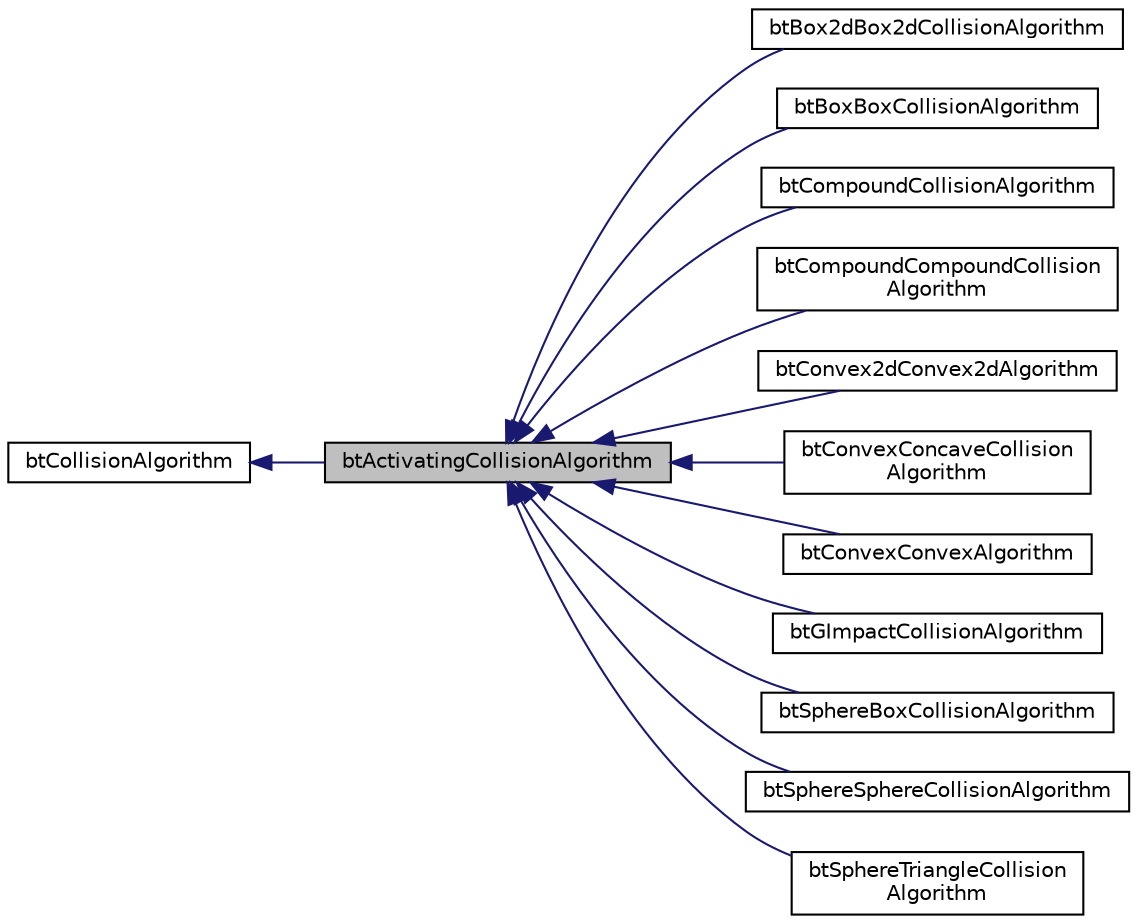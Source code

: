 digraph "btActivatingCollisionAlgorithm"
{
  edge [fontname="Helvetica",fontsize="10",labelfontname="Helvetica",labelfontsize="10"];
  node [fontname="Helvetica",fontsize="10",shape=record];
  rankdir="LR";
  Node1 [label="btActivatingCollisionAlgorithm",height=0.2,width=0.4,color="black", fillcolor="grey75", style="filled", fontcolor="black"];
  Node2 -> Node1 [dir="back",color="midnightblue",fontsize="10",style="solid",fontname="Helvetica"];
  Node2 [label="btCollisionAlgorithm",height=0.2,width=0.4,color="black", fillcolor="white", style="filled",URL="$classbt_collision_algorithm.html"];
  Node1 -> Node3 [dir="back",color="midnightblue",fontsize="10",style="solid",fontname="Helvetica"];
  Node3 [label="btBox2dBox2dCollisionAlgorithm",height=0.2,width=0.4,color="black", fillcolor="white", style="filled",URL="$classbt_box2d_box2d_collision_algorithm.html",tooltip="box-box collision detection "];
  Node1 -> Node4 [dir="back",color="midnightblue",fontsize="10",style="solid",fontname="Helvetica"];
  Node4 [label="btBoxBoxCollisionAlgorithm",height=0.2,width=0.4,color="black", fillcolor="white", style="filled",URL="$classbt_box_box_collision_algorithm.html",tooltip="box-box collision detection "];
  Node1 -> Node5 [dir="back",color="midnightblue",fontsize="10",style="solid",fontname="Helvetica"];
  Node5 [label="btCompoundCollisionAlgorithm",height=0.2,width=0.4,color="black", fillcolor="white", style="filled",URL="$classbt_compound_collision_algorithm.html",tooltip="btCompoundCollisionAlgorithm supports collision between CompoundCollisionShapes and other collision s..."];
  Node1 -> Node6 [dir="back",color="midnightblue",fontsize="10",style="solid",fontname="Helvetica"];
  Node6 [label="btCompoundCompoundCollision\lAlgorithm",height=0.2,width=0.4,color="black", fillcolor="white", style="filled",URL="$classbt_compound_compound_collision_algorithm.html",tooltip="btCompoundCompoundCollisionAlgorithm supports collision between two btCompoundCollisionShape shapes ..."];
  Node1 -> Node7 [dir="back",color="midnightblue",fontsize="10",style="solid",fontname="Helvetica"];
  Node7 [label="btConvex2dConvex2dAlgorithm",height=0.2,width=0.4,color="black", fillcolor="white", style="filled",URL="$classbt_convex2d_convex2d_algorithm.html"];
  Node1 -> Node8 [dir="back",color="midnightblue",fontsize="10",style="solid",fontname="Helvetica"];
  Node8 [label="btConvexConcaveCollision\lAlgorithm",height=0.2,width=0.4,color="black", fillcolor="white", style="filled",URL="$classbt_convex_concave_collision_algorithm.html",tooltip="btConvexConcaveCollisionAlgorithm supports collision between convex shapes and (concave) trianges mes..."];
  Node1 -> Node9 [dir="back",color="midnightblue",fontsize="10",style="solid",fontname="Helvetica"];
  Node9 [label="btConvexConvexAlgorithm",height=0.2,width=0.4,color="black", fillcolor="white", style="filled",URL="$classbt_convex_convex_algorithm.html"];
  Node1 -> Node10 [dir="back",color="midnightblue",fontsize="10",style="solid",fontname="Helvetica"];
  Node10 [label="btGImpactCollisionAlgorithm",height=0.2,width=0.4,color="black", fillcolor="white", style="filled",URL="$classbt_g_impact_collision_algorithm.html",tooltip="Collision Algorithm for GImpact Shapes. "];
  Node1 -> Node11 [dir="back",color="midnightblue",fontsize="10",style="solid",fontname="Helvetica"];
  Node11 [label="btSphereBoxCollisionAlgorithm",height=0.2,width=0.4,color="black", fillcolor="white", style="filled",URL="$classbt_sphere_box_collision_algorithm.html"];
  Node1 -> Node12 [dir="back",color="midnightblue",fontsize="10",style="solid",fontname="Helvetica"];
  Node12 [label="btSphereSphereCollisionAlgorithm",height=0.2,width=0.4,color="black", fillcolor="white", style="filled",URL="$classbt_sphere_sphere_collision_algorithm.html"];
  Node1 -> Node13 [dir="back",color="midnightblue",fontsize="10",style="solid",fontname="Helvetica"];
  Node13 [label="btSphereTriangleCollision\lAlgorithm",height=0.2,width=0.4,color="black", fillcolor="white", style="filled",URL="$classbt_sphere_triangle_collision_algorithm.html"];
}
